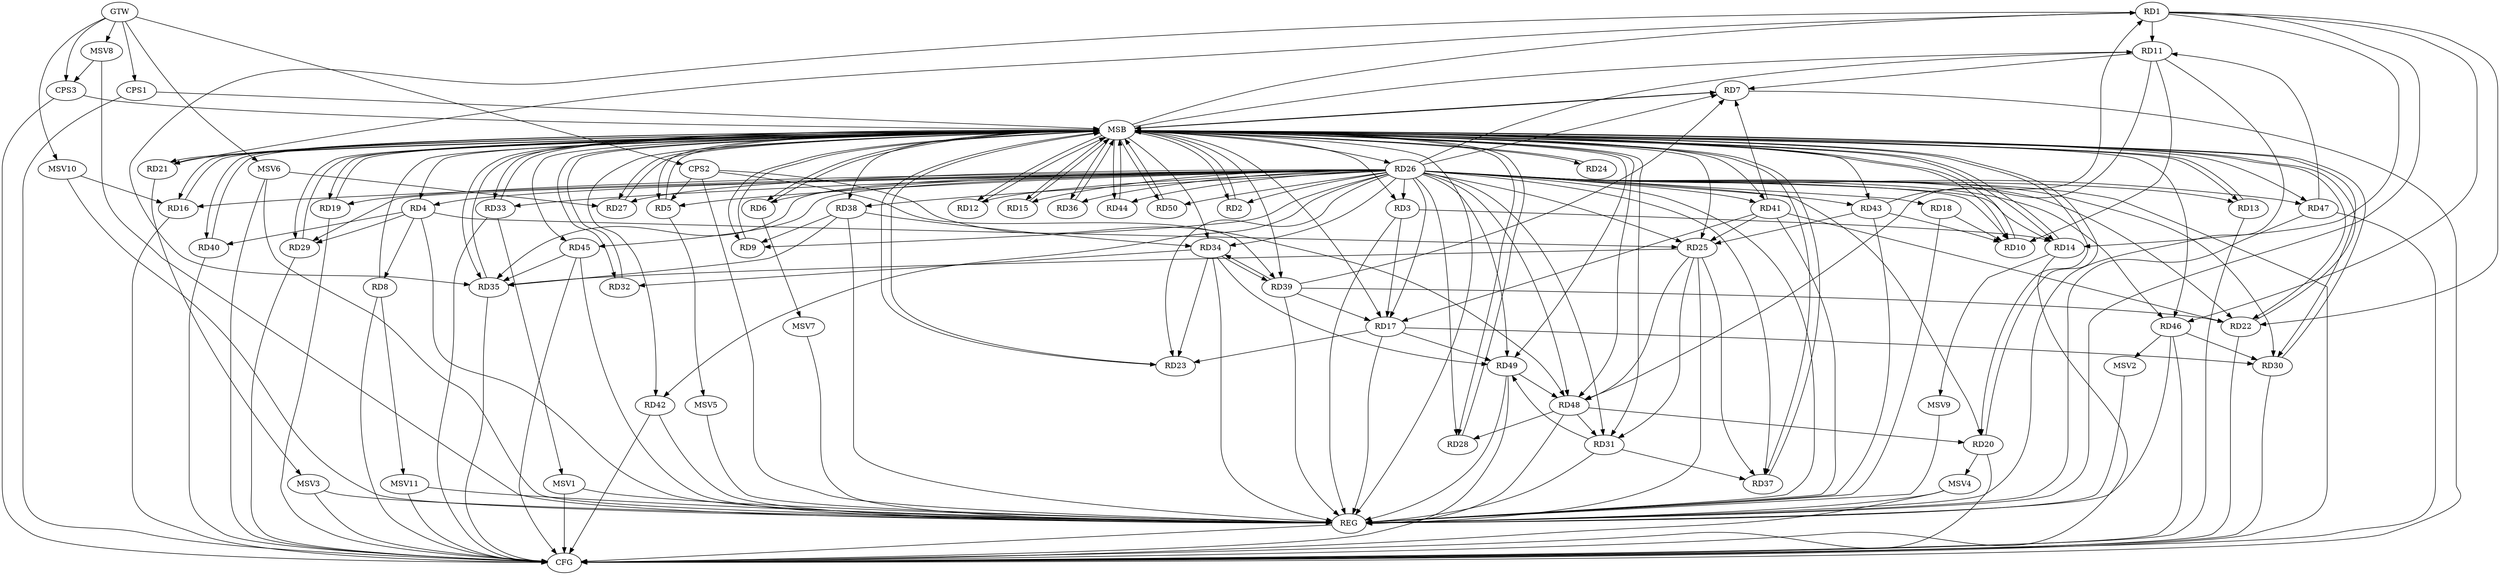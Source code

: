 strict digraph G {
  RD1 [ label="RD1" ];
  RD2 [ label="RD2" ];
  RD3 [ label="RD3" ];
  RD4 [ label="RD4" ];
  RD5 [ label="RD5" ];
  RD6 [ label="RD6" ];
  RD7 [ label="RD7" ];
  RD8 [ label="RD8" ];
  RD9 [ label="RD9" ];
  RD10 [ label="RD10" ];
  RD11 [ label="RD11" ];
  RD12 [ label="RD12" ];
  RD13 [ label="RD13" ];
  RD14 [ label="RD14" ];
  RD15 [ label="RD15" ];
  RD16 [ label="RD16" ];
  RD17 [ label="RD17" ];
  RD18 [ label="RD18" ];
  RD19 [ label="RD19" ];
  RD20 [ label="RD20" ];
  RD21 [ label="RD21" ];
  RD22 [ label="RD22" ];
  RD23 [ label="RD23" ];
  RD24 [ label="RD24" ];
  RD25 [ label="RD25" ];
  RD26 [ label="RD26" ];
  RD27 [ label="RD27" ];
  RD28 [ label="RD28" ];
  RD29 [ label="RD29" ];
  RD30 [ label="RD30" ];
  RD31 [ label="RD31" ];
  RD32 [ label="RD32" ];
  RD33 [ label="RD33" ];
  RD34 [ label="RD34" ];
  RD35 [ label="RD35" ];
  RD36 [ label="RD36" ];
  RD37 [ label="RD37" ];
  RD38 [ label="RD38" ];
  RD39 [ label="RD39" ];
  RD40 [ label="RD40" ];
  RD41 [ label="RD41" ];
  RD42 [ label="RD42" ];
  RD43 [ label="RD43" ];
  RD44 [ label="RD44" ];
  RD45 [ label="RD45" ];
  RD46 [ label="RD46" ];
  RD47 [ label="RD47" ];
  RD48 [ label="RD48" ];
  RD49 [ label="RD49" ];
  RD50 [ label="RD50" ];
  CPS1 [ label="CPS1" ];
  CPS2 [ label="CPS2" ];
  CPS3 [ label="CPS3" ];
  GTW [ label="GTW" ];
  REG [ label="REG" ];
  MSB [ label="MSB" ];
  CFG [ label="CFG" ];
  MSV1 [ label="MSV1" ];
  MSV2 [ label="MSV2" ];
  MSV3 [ label="MSV3" ];
  MSV4 [ label="MSV4" ];
  MSV5 [ label="MSV5" ];
  MSV6 [ label="MSV6" ];
  MSV7 [ label="MSV7" ];
  MSV8 [ label="MSV8" ];
  MSV9 [ label="MSV9" ];
  MSV10 [ label="MSV10" ];
  MSV11 [ label="MSV11" ];
  RD1 -> RD11;
  RD1 -> RD14;
  RD1 -> RD21;
  RD1 -> RD22;
  RD1 -> RD35;
  RD43 -> RD1;
  RD1 -> RD46;
  RD3 -> RD14;
  RD3 -> RD17;
  RD4 -> RD8;
  RD4 -> RD25;
  RD4 -> RD29;
  RD4 -> RD40;
  RD26 -> RD5;
  RD11 -> RD7;
  RD39 -> RD7;
  RD41 -> RD7;
  RD38 -> RD9;
  RD11 -> RD10;
  RD18 -> RD10;
  RD43 -> RD10;
  RD26 -> RD11;
  RD47 -> RD11;
  RD11 -> RD48;
  RD17 -> RD23;
  RD26 -> RD17;
  RD17 -> RD30;
  RD39 -> RD17;
  RD41 -> RD17;
  RD17 -> RD49;
  RD26 -> RD20;
  RD48 -> RD20;
  RD39 -> RD22;
  RD41 -> RD22;
  RD34 -> RD23;
  RD26 -> RD25;
  RD25 -> RD31;
  RD25 -> RD35;
  RD25 -> RD37;
  RD41 -> RD25;
  RD43 -> RD25;
  RD25 -> RD48;
  RD26 -> RD28;
  RD26 -> RD30;
  RD26 -> RD31;
  RD26 -> RD34;
  RD26 -> RD48;
  RD48 -> RD28;
  RD46 -> RD30;
  RD31 -> RD37;
  RD48 -> RD31;
  RD31 -> RD49;
  RD34 -> RD32;
  RD38 -> RD34;
  RD34 -> RD39;
  RD39 -> RD34;
  RD34 -> RD49;
  RD38 -> RD35;
  RD45 -> RD35;
  RD49 -> RD48;
  CPS2 -> RD48;
  CPS2 -> RD5;
  CPS2 -> RD39;
  GTW -> CPS1;
  GTW -> CPS2;
  GTW -> CPS3;
  RD1 -> REG;
  RD3 -> REG;
  RD4 -> REG;
  RD11 -> REG;
  RD17 -> REG;
  RD18 -> REG;
  RD25 -> REG;
  RD26 -> REG;
  RD31 -> REG;
  RD34 -> REG;
  RD38 -> REG;
  RD39 -> REG;
  RD41 -> REG;
  RD42 -> REG;
  RD43 -> REG;
  RD45 -> REG;
  RD46 -> REG;
  RD47 -> REG;
  RD48 -> REG;
  RD49 -> REG;
  CPS2 -> REG;
  RD2 -> MSB;
  MSB -> RD12;
  MSB -> RD30;
  MSB -> RD33;
  MSB -> RD38;
  MSB -> RD42;
  MSB -> RD47;
  MSB -> REG;
  RD5 -> MSB;
  MSB -> RD6;
  MSB -> RD7;
  MSB -> RD15;
  MSB -> RD16;
  MSB -> RD20;
  MSB -> RD23;
  MSB -> RD48;
  RD6 -> MSB;
  MSB -> RD17;
  MSB -> RD21;
  MSB -> RD32;
  MSB -> RD41;
  RD7 -> MSB;
  MSB -> RD2;
  MSB -> RD9;
  MSB -> RD25;
  MSB -> RD35;
  RD8 -> MSB;
  MSB -> RD10;
  MSB -> RD24;
  MSB -> RD40;
  RD9 -> MSB;
  MSB -> RD45;
  RD10 -> MSB;
  MSB -> RD13;
  RD12 -> MSB;
  MSB -> RD29;
  RD13 -> MSB;
  MSB -> RD3;
  MSB -> RD5;
  MSB -> RD14;
  MSB -> RD31;
  RD14 -> MSB;
  RD15 -> MSB;
  MSB -> RD22;
  MSB -> RD28;
  RD16 -> MSB;
  RD19 -> MSB;
  MSB -> RD39;
  MSB -> RD49;
  MSB -> RD50;
  RD20 -> MSB;
  MSB -> RD11;
  MSB -> RD36;
  RD21 -> MSB;
  RD22 -> MSB;
  MSB -> RD1;
  RD23 -> MSB;
  MSB -> RD19;
  RD24 -> MSB;
  RD27 -> MSB;
  MSB -> RD26;
  MSB -> RD34;
  MSB -> RD44;
  RD28 -> MSB;
  RD29 -> MSB;
  MSB -> RD43;
  MSB -> RD46;
  RD30 -> MSB;
  MSB -> RD27;
  RD32 -> MSB;
  RD33 -> MSB;
  RD35 -> MSB;
  RD36 -> MSB;
  RD37 -> MSB;
  MSB -> RD4;
  RD40 -> MSB;
  RD44 -> MSB;
  RD50 -> MSB;
  MSB -> RD37;
  CPS1 -> MSB;
  CPS3 -> MSB;
  CPS1 -> CFG;
  RD16 -> CFG;
  RD30 -> CFG;
  RD29 -> CFG;
  RD35 -> CFG;
  RD14 -> CFG;
  RD40 -> CFG;
  RD13 -> CFG;
  RD26 -> CFG;
  RD22 -> CFG;
  RD20 -> CFG;
  RD8 -> CFG;
  RD46 -> CFG;
  RD33 -> CFG;
  RD49 -> CFG;
  RD45 -> CFG;
  CPS3 -> CFG;
  RD42 -> CFG;
  RD19 -> CFG;
  RD7 -> CFG;
  RD47 -> CFG;
  REG -> CFG;
  RD26 -> RD37;
  RD26 -> RD35;
  RD26 -> RD27;
  RD26 -> RD23;
  RD26 -> RD3;
  RD26 -> RD12;
  RD26 -> RD43;
  RD26 -> RD44;
  RD26 -> RD33;
  RD26 -> RD36;
  RD26 -> RD4;
  RD26 -> RD50;
  RD26 -> RD49;
  RD26 -> RD14;
  RD26 -> RD16;
  RD26 -> RD2;
  RD26 -> RD7;
  RD26 -> RD19;
  RD26 -> RD41;
  RD26 -> RD46;
  RD26 -> RD18;
  RD26 -> RD38;
  RD26 -> RD6;
  RD26 -> RD22;
  RD26 -> RD47;
  RD26 -> RD9;
  RD26 -> RD15;
  RD26 -> RD42;
  RD26 -> RD13;
  RD26 -> RD10;
  RD26 -> RD45;
  RD26 -> RD29;
  RD33 -> MSV1;
  MSV1 -> REG;
  MSV1 -> CFG;
  RD46 -> MSV2;
  MSV2 -> REG;
  RD21 -> MSV3;
  MSV3 -> REG;
  MSV3 -> CFG;
  RD20 -> MSV4;
  MSV4 -> REG;
  MSV4 -> CFG;
  RD5 -> MSV5;
  MSV5 -> REG;
  MSV6 -> RD27;
  GTW -> MSV6;
  MSV6 -> REG;
  MSV6 -> CFG;
  RD6 -> MSV7;
  MSV7 -> REG;
  MSV8 -> CPS3;
  GTW -> MSV8;
  MSV8 -> REG;
  RD14 -> MSV9;
  MSV9 -> REG;
  MSV10 -> RD16;
  GTW -> MSV10;
  MSV10 -> REG;
  RD8 -> MSV11;
  MSV11 -> REG;
  MSV11 -> CFG;
}
